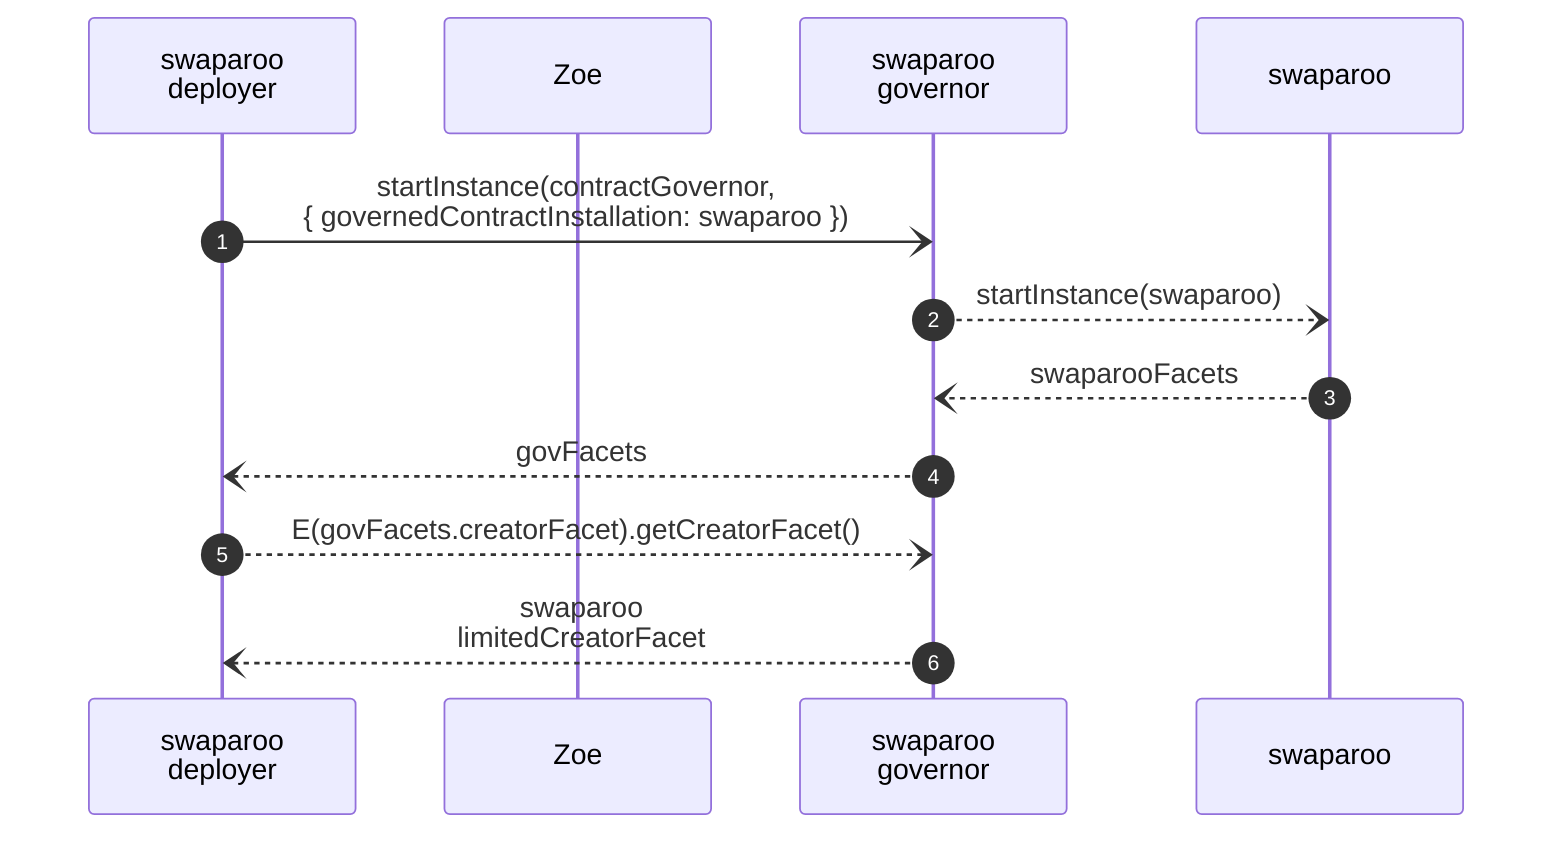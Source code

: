 sequenceDiagram
  autonumber

  participant Core as swaparoo<br>deployer
  participant Zoe

  participant SG as swaparoo<br>governor
  participant S as swaparoo

    Core-)SG: startInstance(contractGovernor,<br>{ governedContractInstallation: swaparoo })
    SG--)S: startInstance(swaparoo)
    S--)SG: swaparooFacets
    SG--)Core: govFacets
    Core--)SG: E(govFacets.creatorFacet).getCreatorFacet()
    SG--)Core: swaparoo<br>limitedCreatorFacet